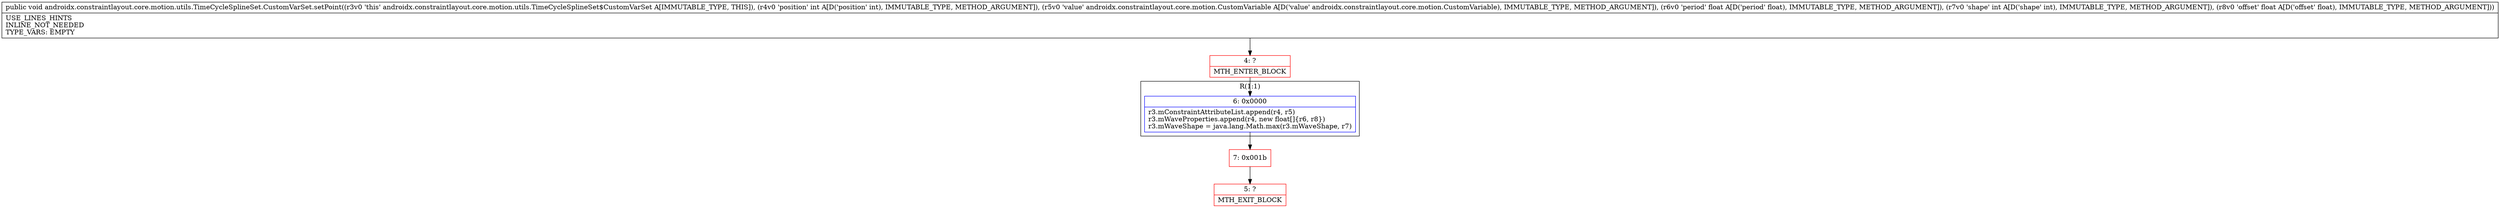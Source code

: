 digraph "CFG forandroidx.constraintlayout.core.motion.utils.TimeCycleSplineSet.CustomVarSet.setPoint(ILandroidx\/constraintlayout\/core\/motion\/CustomVariable;FIF)V" {
subgraph cluster_Region_630027031 {
label = "R(1:1)";
node [shape=record,color=blue];
Node_6 [shape=record,label="{6\:\ 0x0000|r3.mConstraintAttributeList.append(r4, r5)\lr3.mWaveProperties.append(r4, new float[]\{r6, r8\})\lr3.mWaveShape = java.lang.Math.max(r3.mWaveShape, r7)\l}"];
}
Node_4 [shape=record,color=red,label="{4\:\ ?|MTH_ENTER_BLOCK\l}"];
Node_7 [shape=record,color=red,label="{7\:\ 0x001b}"];
Node_5 [shape=record,color=red,label="{5\:\ ?|MTH_EXIT_BLOCK\l}"];
MethodNode[shape=record,label="{public void androidx.constraintlayout.core.motion.utils.TimeCycleSplineSet.CustomVarSet.setPoint((r3v0 'this' androidx.constraintlayout.core.motion.utils.TimeCycleSplineSet$CustomVarSet A[IMMUTABLE_TYPE, THIS]), (r4v0 'position' int A[D('position' int), IMMUTABLE_TYPE, METHOD_ARGUMENT]), (r5v0 'value' androidx.constraintlayout.core.motion.CustomVariable A[D('value' androidx.constraintlayout.core.motion.CustomVariable), IMMUTABLE_TYPE, METHOD_ARGUMENT]), (r6v0 'period' float A[D('period' float), IMMUTABLE_TYPE, METHOD_ARGUMENT]), (r7v0 'shape' int A[D('shape' int), IMMUTABLE_TYPE, METHOD_ARGUMENT]), (r8v0 'offset' float A[D('offset' float), IMMUTABLE_TYPE, METHOD_ARGUMENT]))  | USE_LINES_HINTS\lINLINE_NOT_NEEDED\lTYPE_VARS: EMPTY\l}"];
MethodNode -> Node_4;Node_6 -> Node_7;
Node_4 -> Node_6;
Node_7 -> Node_5;
}

